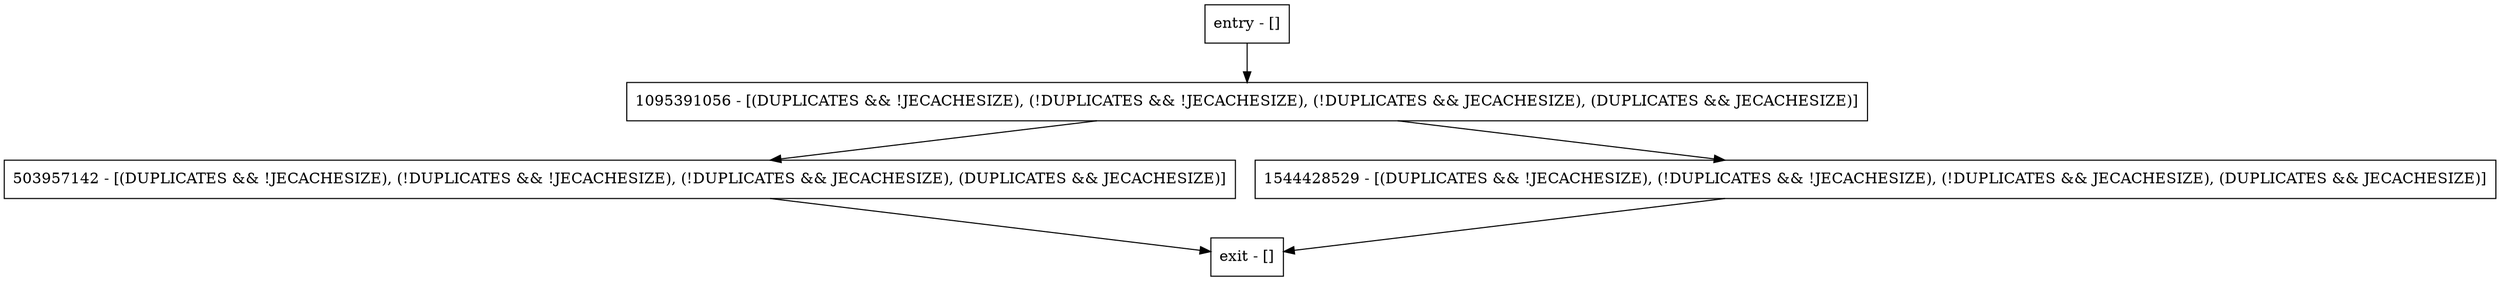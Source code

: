 digraph getSize {
node [shape=record];
entry [label="entry - []"];
exit [label="exit - []"];
1095391056 [label="1095391056 - [(DUPLICATES && !JECACHESIZE), (!DUPLICATES && !JECACHESIZE), (!DUPLICATES && JECACHESIZE), (DUPLICATES && JECACHESIZE)]"];
503957142 [label="503957142 - [(DUPLICATES && !JECACHESIZE), (!DUPLICATES && !JECACHESIZE), (!DUPLICATES && JECACHESIZE), (DUPLICATES && JECACHESIZE)]"];
1544428529 [label="1544428529 - [(DUPLICATES && !JECACHESIZE), (!DUPLICATES && !JECACHESIZE), (!DUPLICATES && JECACHESIZE), (DUPLICATES && JECACHESIZE)]"];
entry;
exit;
entry -> 1095391056;
1095391056 -> 503957142;
1095391056 -> 1544428529;
503957142 -> exit;
1544428529 -> exit;
}
